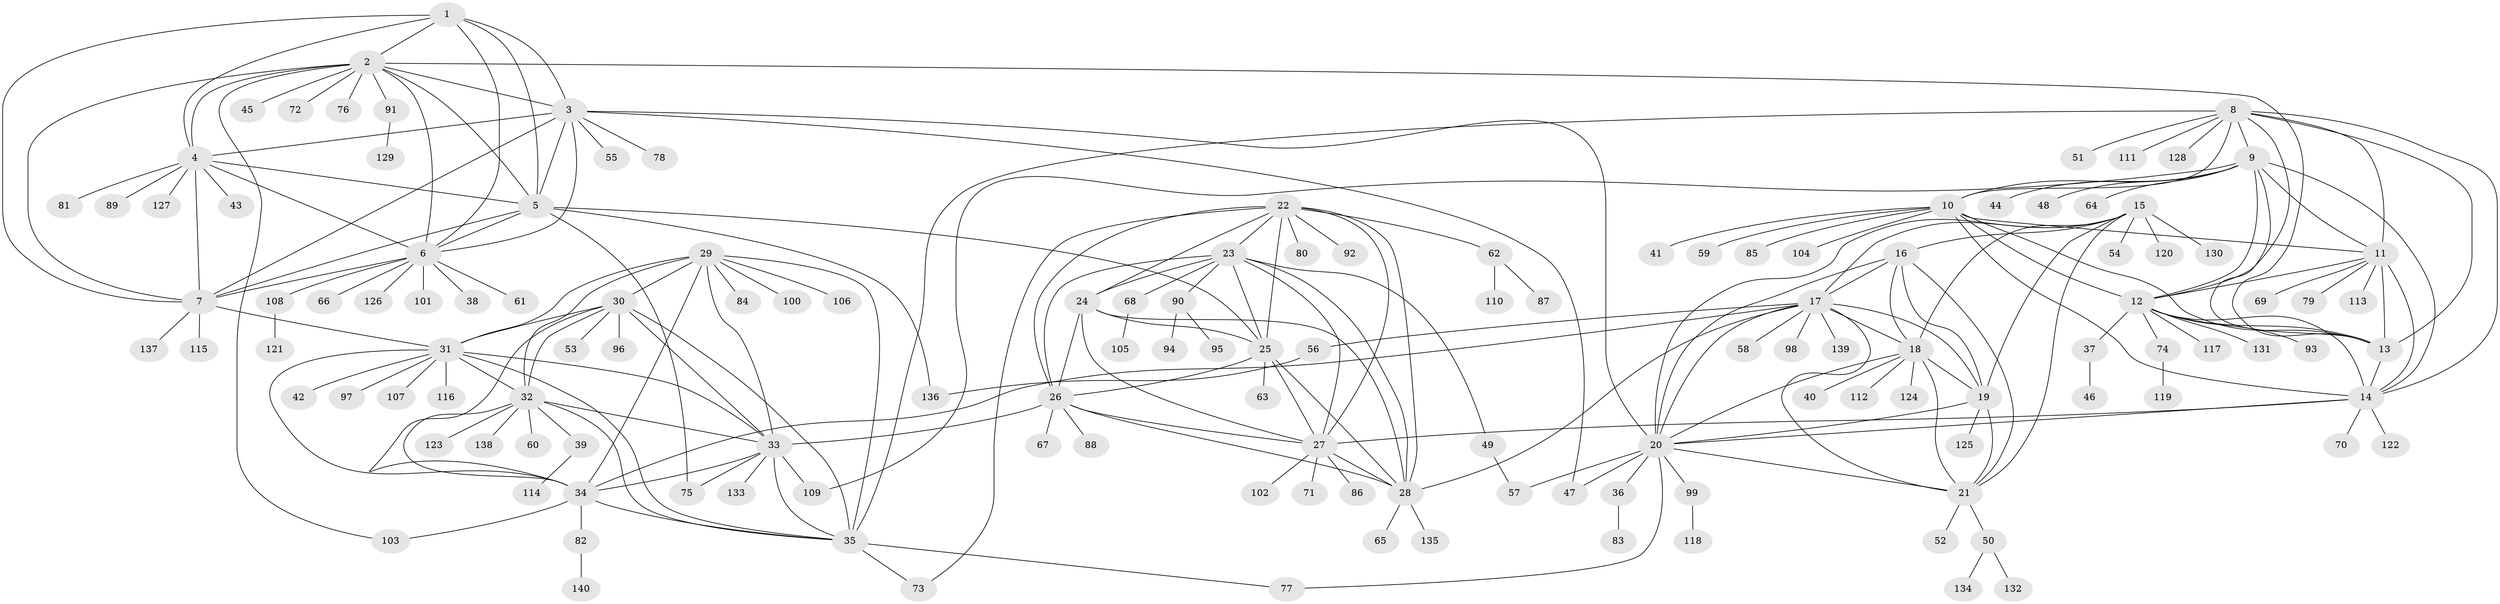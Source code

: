 // Generated by graph-tools (version 1.1) at 2025/37/03/09/25 02:37:18]
// undirected, 140 vertices, 228 edges
graph export_dot {
graph [start="1"]
  node [color=gray90,style=filled];
  1;
  2;
  3;
  4;
  5;
  6;
  7;
  8;
  9;
  10;
  11;
  12;
  13;
  14;
  15;
  16;
  17;
  18;
  19;
  20;
  21;
  22;
  23;
  24;
  25;
  26;
  27;
  28;
  29;
  30;
  31;
  32;
  33;
  34;
  35;
  36;
  37;
  38;
  39;
  40;
  41;
  42;
  43;
  44;
  45;
  46;
  47;
  48;
  49;
  50;
  51;
  52;
  53;
  54;
  55;
  56;
  57;
  58;
  59;
  60;
  61;
  62;
  63;
  64;
  65;
  66;
  67;
  68;
  69;
  70;
  71;
  72;
  73;
  74;
  75;
  76;
  77;
  78;
  79;
  80;
  81;
  82;
  83;
  84;
  85;
  86;
  87;
  88;
  89;
  90;
  91;
  92;
  93;
  94;
  95;
  96;
  97;
  98;
  99;
  100;
  101;
  102;
  103;
  104;
  105;
  106;
  107;
  108;
  109;
  110;
  111;
  112;
  113;
  114;
  115;
  116;
  117;
  118;
  119;
  120;
  121;
  122;
  123;
  124;
  125;
  126;
  127;
  128;
  129;
  130;
  131;
  132;
  133;
  134;
  135;
  136;
  137;
  138;
  139;
  140;
  1 -- 2;
  1 -- 3;
  1 -- 4;
  1 -- 5;
  1 -- 6;
  1 -- 7;
  2 -- 3;
  2 -- 4;
  2 -- 5;
  2 -- 6;
  2 -- 7;
  2 -- 13;
  2 -- 45;
  2 -- 72;
  2 -- 76;
  2 -- 91;
  2 -- 103;
  3 -- 4;
  3 -- 5;
  3 -- 6;
  3 -- 7;
  3 -- 20;
  3 -- 47;
  3 -- 55;
  3 -- 78;
  4 -- 5;
  4 -- 6;
  4 -- 7;
  4 -- 43;
  4 -- 81;
  4 -- 89;
  4 -- 127;
  5 -- 6;
  5 -- 7;
  5 -- 25;
  5 -- 75;
  5 -- 136;
  6 -- 7;
  6 -- 38;
  6 -- 61;
  6 -- 66;
  6 -- 101;
  6 -- 108;
  6 -- 126;
  7 -- 31;
  7 -- 115;
  7 -- 137;
  8 -- 9;
  8 -- 10;
  8 -- 11;
  8 -- 12;
  8 -- 13;
  8 -- 14;
  8 -- 35;
  8 -- 51;
  8 -- 111;
  8 -- 128;
  9 -- 10;
  9 -- 11;
  9 -- 12;
  9 -- 13;
  9 -- 14;
  9 -- 44;
  9 -- 48;
  9 -- 64;
  9 -- 109;
  10 -- 11;
  10 -- 12;
  10 -- 13;
  10 -- 14;
  10 -- 41;
  10 -- 59;
  10 -- 85;
  10 -- 104;
  11 -- 12;
  11 -- 13;
  11 -- 14;
  11 -- 69;
  11 -- 79;
  11 -- 113;
  12 -- 13;
  12 -- 14;
  12 -- 37;
  12 -- 74;
  12 -- 93;
  12 -- 117;
  12 -- 131;
  13 -- 14;
  14 -- 20;
  14 -- 27;
  14 -- 70;
  14 -- 122;
  15 -- 16;
  15 -- 17;
  15 -- 18;
  15 -- 19;
  15 -- 20;
  15 -- 21;
  15 -- 54;
  15 -- 120;
  15 -- 130;
  16 -- 17;
  16 -- 18;
  16 -- 19;
  16 -- 20;
  16 -- 21;
  17 -- 18;
  17 -- 19;
  17 -- 20;
  17 -- 21;
  17 -- 28;
  17 -- 34;
  17 -- 56;
  17 -- 58;
  17 -- 98;
  17 -- 139;
  18 -- 19;
  18 -- 20;
  18 -- 21;
  18 -- 40;
  18 -- 112;
  18 -- 124;
  19 -- 20;
  19 -- 21;
  19 -- 125;
  20 -- 21;
  20 -- 36;
  20 -- 47;
  20 -- 57;
  20 -- 77;
  20 -- 99;
  21 -- 50;
  21 -- 52;
  22 -- 23;
  22 -- 24;
  22 -- 25;
  22 -- 26;
  22 -- 27;
  22 -- 28;
  22 -- 62;
  22 -- 73;
  22 -- 80;
  22 -- 92;
  23 -- 24;
  23 -- 25;
  23 -- 26;
  23 -- 27;
  23 -- 28;
  23 -- 49;
  23 -- 68;
  23 -- 90;
  24 -- 25;
  24 -- 26;
  24 -- 27;
  24 -- 28;
  25 -- 26;
  25 -- 27;
  25 -- 28;
  25 -- 63;
  26 -- 27;
  26 -- 28;
  26 -- 33;
  26 -- 67;
  26 -- 88;
  27 -- 28;
  27 -- 71;
  27 -- 86;
  27 -- 102;
  28 -- 65;
  28 -- 135;
  29 -- 30;
  29 -- 31;
  29 -- 32;
  29 -- 33;
  29 -- 34;
  29 -- 35;
  29 -- 84;
  29 -- 100;
  29 -- 106;
  30 -- 31;
  30 -- 32;
  30 -- 33;
  30 -- 34;
  30 -- 35;
  30 -- 53;
  30 -- 96;
  31 -- 32;
  31 -- 33;
  31 -- 34;
  31 -- 35;
  31 -- 42;
  31 -- 97;
  31 -- 107;
  31 -- 116;
  32 -- 33;
  32 -- 34;
  32 -- 35;
  32 -- 39;
  32 -- 60;
  32 -- 123;
  32 -- 138;
  33 -- 34;
  33 -- 35;
  33 -- 75;
  33 -- 109;
  33 -- 133;
  34 -- 35;
  34 -- 82;
  34 -- 103;
  35 -- 73;
  35 -- 77;
  36 -- 83;
  37 -- 46;
  39 -- 114;
  49 -- 57;
  50 -- 132;
  50 -- 134;
  56 -- 136;
  62 -- 87;
  62 -- 110;
  68 -- 105;
  74 -- 119;
  82 -- 140;
  90 -- 94;
  90 -- 95;
  91 -- 129;
  99 -- 118;
  108 -- 121;
}

